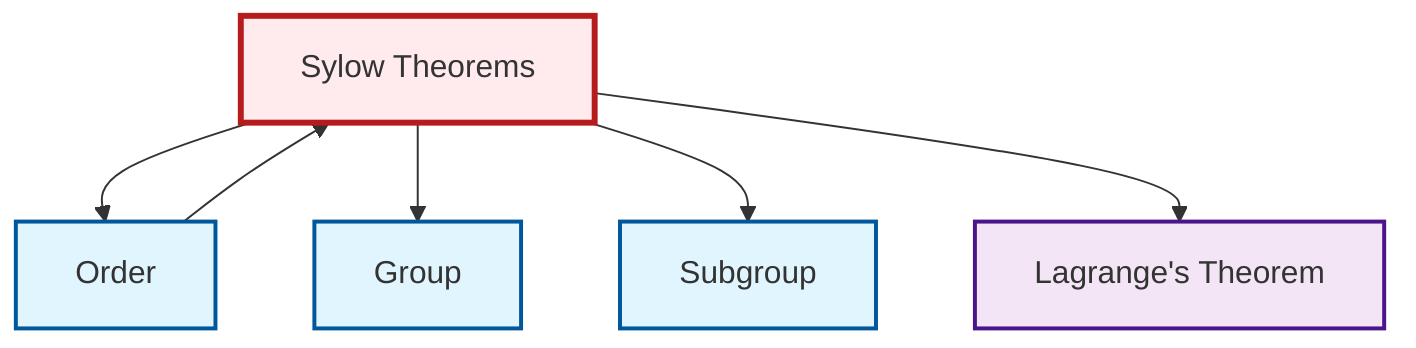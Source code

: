 graph TD
    classDef definition fill:#e1f5fe,stroke:#01579b,stroke-width:2px
    classDef theorem fill:#f3e5f5,stroke:#4a148c,stroke-width:2px
    classDef axiom fill:#fff3e0,stroke:#e65100,stroke-width:2px
    classDef example fill:#e8f5e9,stroke:#1b5e20,stroke-width:2px
    classDef current fill:#ffebee,stroke:#b71c1c,stroke-width:3px
    thm-sylow["Sylow Theorems"]:::theorem
    def-subgroup["Subgroup"]:::definition
    def-order["Order"]:::definition
    def-group["Group"]:::definition
    thm-lagrange["Lagrange's Theorem"]:::theorem
    thm-sylow --> def-order
    thm-sylow --> def-group
    thm-sylow --> def-subgroup
    thm-sylow --> thm-lagrange
    def-order --> thm-sylow
    class thm-sylow current